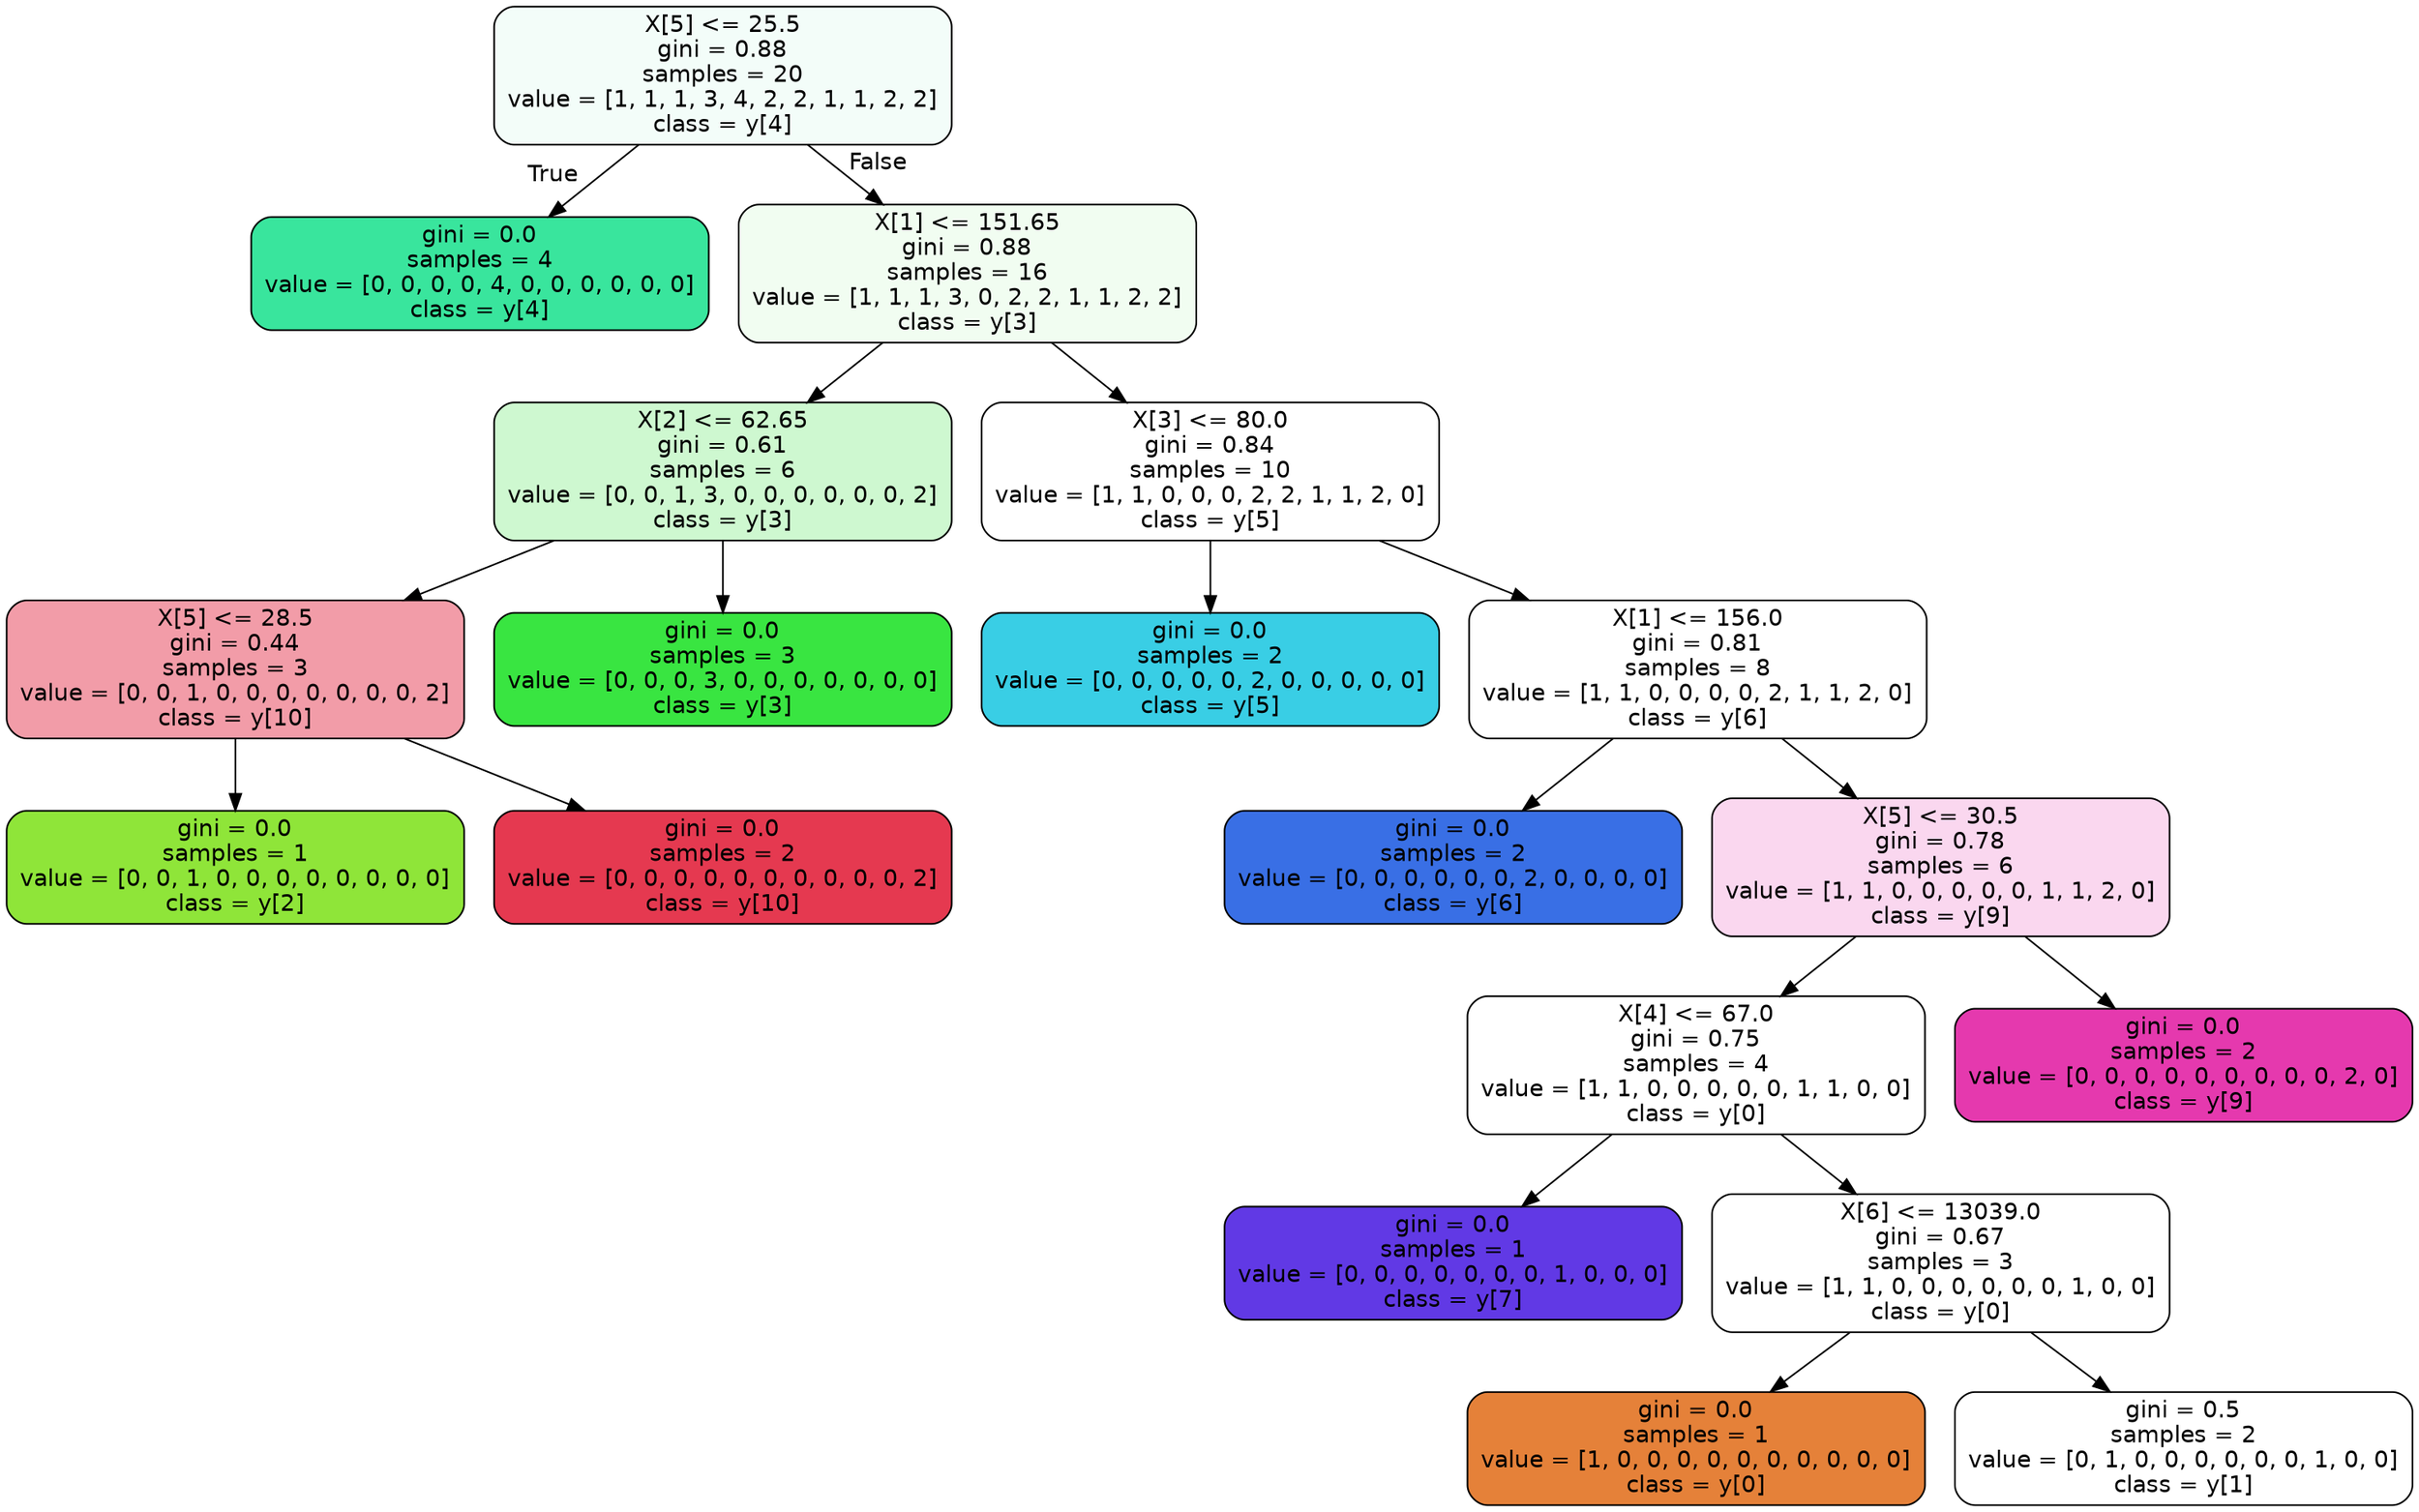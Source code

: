 digraph Tree {
node [shape=box, style="filled, rounded", color="black", fontname=helvetica] ;
edge [fontname=helvetica] ;
0 [label="X[5] <= 25.5\ngini = 0.88\nsamples = 20\nvalue = [1, 1, 1, 3, 4, 2, 2, 1, 1, 2, 2]\nclass = y[4]", fillcolor="#f3fdf9"] ;
1 [label="gini = 0.0\nsamples = 4\nvalue = [0, 0, 0, 0, 4, 0, 0, 0, 0, 0, 0]\nclass = y[4]", fillcolor="#39e59d"] ;
0 -> 1 [labeldistance=2.5, labelangle=45, headlabel="True"] ;
2 [label="X[1] <= 151.65\ngini = 0.88\nsamples = 16\nvalue = [1, 1, 1, 3, 0, 2, 2, 1, 1, 2, 2]\nclass = y[3]", fillcolor="#f1fdf1"] ;
0 -> 2 [labeldistance=2.5, labelangle=-45, headlabel="False"] ;
3 [label="X[2] <= 62.65\ngini = 0.61\nsamples = 6\nvalue = [0, 0, 1, 3, 0, 0, 0, 0, 0, 0, 2]\nclass = y[3]", fillcolor="#cef8d0"] ;
2 -> 3 ;
4 [label="X[5] <= 28.5\ngini = 0.44\nsamples = 3\nvalue = [0, 0, 1, 0, 0, 0, 0, 0, 0, 0, 2]\nclass = y[10]", fillcolor="#f29ca8"] ;
3 -> 4 ;
5 [label="gini = 0.0\nsamples = 1\nvalue = [0, 0, 1, 0, 0, 0, 0, 0, 0, 0, 0]\nclass = y[2]", fillcolor="#8fe539"] ;
4 -> 5 ;
6 [label="gini = 0.0\nsamples = 2\nvalue = [0, 0, 0, 0, 0, 0, 0, 0, 0, 0, 2]\nclass = y[10]", fillcolor="#e53950"] ;
4 -> 6 ;
7 [label="gini = 0.0\nsamples = 3\nvalue = [0, 0, 0, 3, 0, 0, 0, 0, 0, 0, 0]\nclass = y[3]", fillcolor="#39e541"] ;
3 -> 7 ;
8 [label="X[3] <= 80.0\ngini = 0.84\nsamples = 10\nvalue = [1, 1, 0, 0, 0, 2, 2, 1, 1, 2, 0]\nclass = y[5]", fillcolor="#ffffff"] ;
2 -> 8 ;
9 [label="gini = 0.0\nsamples = 2\nvalue = [0, 0, 0, 0, 0, 2, 0, 0, 0, 0, 0]\nclass = y[5]", fillcolor="#39cee5"] ;
8 -> 9 ;
10 [label="X[1] <= 156.0\ngini = 0.81\nsamples = 8\nvalue = [1, 1, 0, 0, 0, 0, 2, 1, 1, 2, 0]\nclass = y[6]", fillcolor="#ffffff"] ;
8 -> 10 ;
11 [label="gini = 0.0\nsamples = 2\nvalue = [0, 0, 0, 0, 0, 0, 2, 0, 0, 0, 0]\nclass = y[6]", fillcolor="#396fe5"] ;
10 -> 11 ;
12 [label="X[5] <= 30.5\ngini = 0.78\nsamples = 6\nvalue = [1, 1, 0, 0, 0, 0, 0, 1, 1, 2, 0]\nclass = y[9]", fillcolor="#fad7ef"] ;
10 -> 12 ;
13 [label="X[4] <= 67.0\ngini = 0.75\nsamples = 4\nvalue = [1, 1, 0, 0, 0, 0, 0, 1, 1, 0, 0]\nclass = y[0]", fillcolor="#ffffff"] ;
12 -> 13 ;
14 [label="gini = 0.0\nsamples = 1\nvalue = [0, 0, 0, 0, 0, 0, 0, 1, 0, 0, 0]\nclass = y[7]", fillcolor="#6139e5"] ;
13 -> 14 ;
15 [label="X[6] <= 13039.0\ngini = 0.67\nsamples = 3\nvalue = [1, 1, 0, 0, 0, 0, 0, 0, 1, 0, 0]\nclass = y[0]", fillcolor="#ffffff"] ;
13 -> 15 ;
16 [label="gini = 0.0\nsamples = 1\nvalue = [1, 0, 0, 0, 0, 0, 0, 0, 0, 0, 0]\nclass = y[0]", fillcolor="#e58139"] ;
15 -> 16 ;
17 [label="gini = 0.5\nsamples = 2\nvalue = [0, 1, 0, 0, 0, 0, 0, 0, 1, 0, 0]\nclass = y[1]", fillcolor="#ffffff"] ;
15 -> 17 ;
18 [label="gini = 0.0\nsamples = 2\nvalue = [0, 0, 0, 0, 0, 0, 0, 0, 0, 2, 0]\nclass = y[9]", fillcolor="#e539ae"] ;
12 -> 18 ;
}
